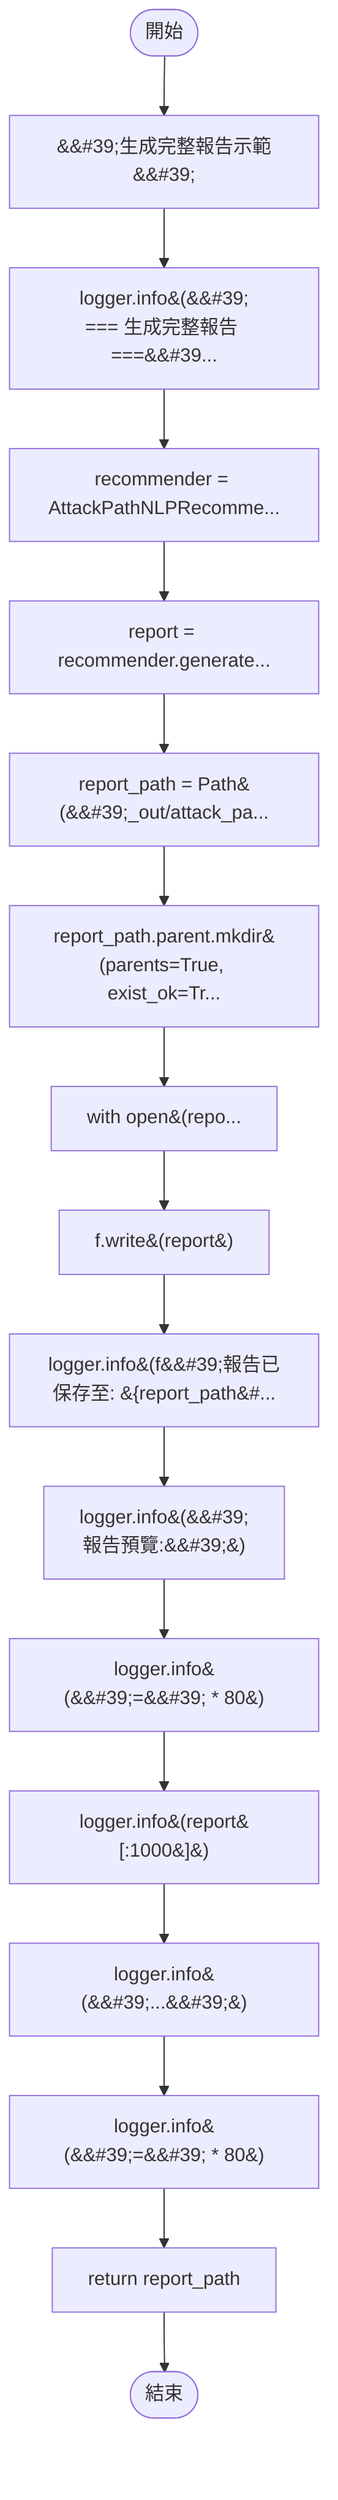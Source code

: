 flowchart TB
    n1([開始])
    n2([結束])
    n3[&amp;&#35;39;生成完整報告示範&amp;&#35;39;]
    n4[logger.info&#40;&amp;&#35;39;\n=== 生成完整報告 ===&amp;&#35;39...]
    n5[recommender = AttackPathNLPRecomme...]
    n6[report = recommender.generate...]
    n7[report_path = Path&#40;&amp;&#35;39;_out/attack_pa...]
    n8[report_path.parent.mkdir&#40;parents=True, exist_ok=Tr...]
    n9[with open&#40;repo...]
    n10[f.write&#40;report&#41;]
    n11[logger.info&#40;f&amp;&#35;39;報告已保存至: &#123;report_path&#...]
    n12[logger.info&#40;&amp;&#35;39;\n報告預覽:&amp;&#35;39;&#41;]
    n13[logger.info&#40;&amp;&#35;39;=&amp;&#35;39; * 80&#41;]
    n14[logger.info&#40;report&#91;:1000&#93;&#41;]
    n15[logger.info&#40;&amp;&#35;39;...&amp;&#35;39;&#41;]
    n16[logger.info&#40;&amp;&#35;39;=&amp;&#35;39; * 80&#41;]
    n17[return report_path]
    n1 --> n3
    n3 --> n4
    n4 --> n5
    n5 --> n6
    n6 --> n7
    n7 --> n8
    n8 --> n9
    n9 --> n10
    n10 --> n11
    n11 --> n12
    n12 --> n13
    n13 --> n14
    n14 --> n15
    n15 --> n16
    n16 --> n17
    n17 --> n2